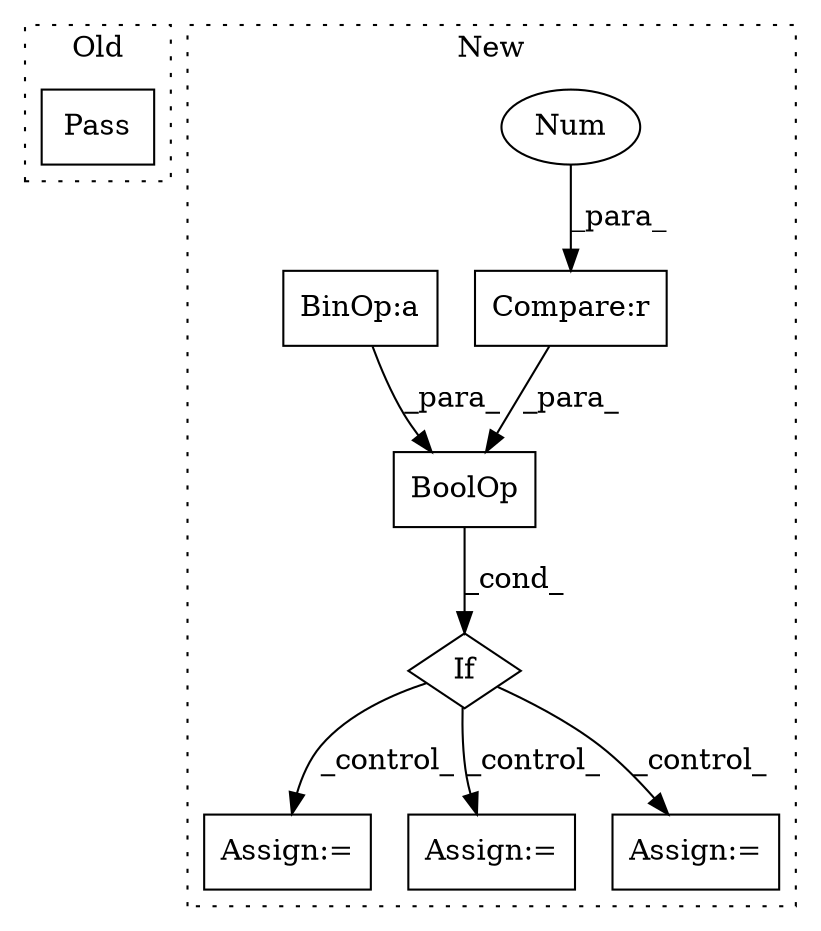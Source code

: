 digraph G {
subgraph cluster0 {
1 [label="Pass" a="62" s="19763" l="4" shape="box"];
label = "Old";
style="dotted";
}
subgraph cluster1 {
2 [label="BoolOp" a="72" s="21232" l="47" shape="box"];
3 [label="If" a="96" s="21229" l="3" shape="diamond"];
4 [label="Compare:r" a="40" s="21250" l="29" shape="box"];
5 [label="Num" a="76" s="21278" l="1" shape="ellipse"];
6 [label="Assign:=" a="68" s="21862" l="4" shape="box"];
7 [label="Assign:=" a="68" s="21552" l="4" shape="box"];
8 [label="Assign:=" a="68" s="21732" l="4" shape="box"];
9 [label="BinOp:a" a="82" s="21237" l="3" shape="box"];
label = "New";
style="dotted";
}
2 -> 3 [label="_cond_"];
3 -> 7 [label="_control_"];
3 -> 6 [label="_control_"];
3 -> 8 [label="_control_"];
4 -> 2 [label="_para_"];
5 -> 4 [label="_para_"];
9 -> 2 [label="_para_"];
}